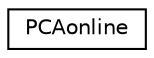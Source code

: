 digraph "Graphical Class Hierarchy"
{
  edge [fontname="Helvetica",fontsize="10",labelfontname="Helvetica",labelfontsize="10"];
  node [fontname="Helvetica",fontsize="10",shape=record];
  rankdir="LR";
  Node0 [label="PCAonline",height=0.2,width=0.4,color="black", fillcolor="white", style="filled",URL="$classPCAonline.html"];
}
